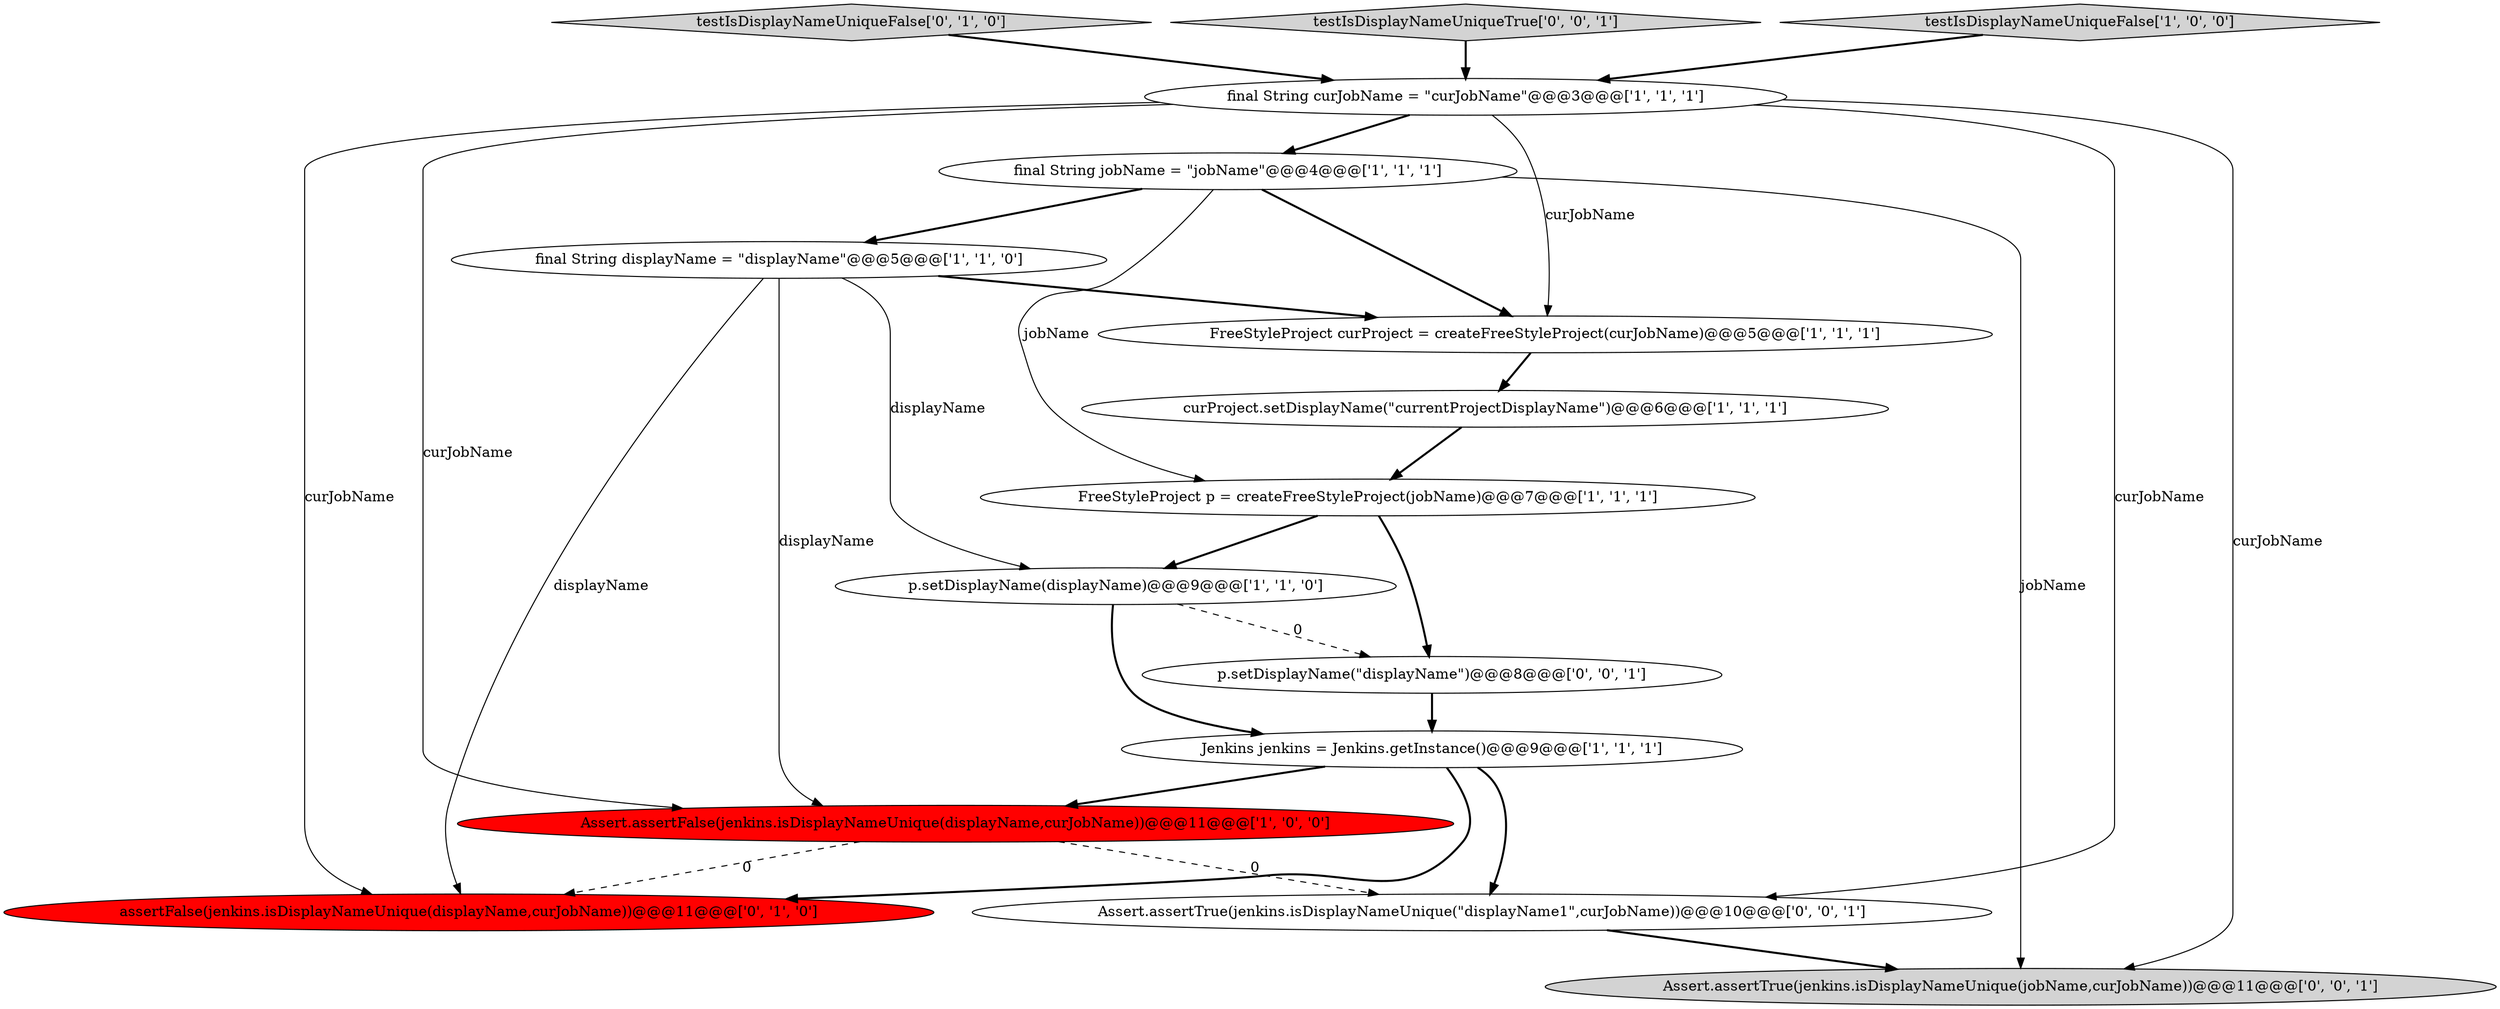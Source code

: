 digraph {
9 [style = filled, label = "final String jobName = \"jobName\"@@@4@@@['1', '1', '1']", fillcolor = white, shape = ellipse image = "AAA0AAABBB1BBB"];
2 [style = filled, label = "Jenkins jenkins = Jenkins.getInstance()@@@9@@@['1', '1', '1']", fillcolor = white, shape = ellipse image = "AAA0AAABBB1BBB"];
11 [style = filled, label = "testIsDisplayNameUniqueFalse['0', '1', '0']", fillcolor = lightgray, shape = diamond image = "AAA0AAABBB2BBB"];
10 [style = filled, label = "assertFalse(jenkins.isDisplayNameUnique(displayName,curJobName))@@@11@@@['0', '1', '0']", fillcolor = red, shape = ellipse image = "AAA1AAABBB2BBB"];
0 [style = filled, label = "FreeStyleProject p = createFreeStyleProject(jobName)@@@7@@@['1', '1', '1']", fillcolor = white, shape = ellipse image = "AAA0AAABBB1BBB"];
8 [style = filled, label = "Assert.assertFalse(jenkins.isDisplayNameUnique(displayName,curJobName))@@@11@@@['1', '0', '0']", fillcolor = red, shape = ellipse image = "AAA1AAABBB1BBB"];
5 [style = filled, label = "p.setDisplayName(displayName)@@@9@@@['1', '1', '0']", fillcolor = white, shape = ellipse image = "AAA0AAABBB1BBB"];
7 [style = filled, label = "curProject.setDisplayName(\"currentProjectDisplayName\")@@@6@@@['1', '1', '1']", fillcolor = white, shape = ellipse image = "AAA0AAABBB1BBB"];
15 [style = filled, label = "Assert.assertTrue(jenkins.isDisplayNameUnique(\"displayName1\",curJobName))@@@10@@@['0', '0', '1']", fillcolor = white, shape = ellipse image = "AAA0AAABBB3BBB"];
4 [style = filled, label = "final String curJobName = \"curJobName\"@@@3@@@['1', '1', '1']", fillcolor = white, shape = ellipse image = "AAA0AAABBB1BBB"];
6 [style = filled, label = "final String displayName = \"displayName\"@@@5@@@['1', '1', '0']", fillcolor = white, shape = ellipse image = "AAA0AAABBB1BBB"];
12 [style = filled, label = "p.setDisplayName(\"displayName\")@@@8@@@['0', '0', '1']", fillcolor = white, shape = ellipse image = "AAA0AAABBB3BBB"];
13 [style = filled, label = "Assert.assertTrue(jenkins.isDisplayNameUnique(jobName,curJobName))@@@11@@@['0', '0', '1']", fillcolor = lightgray, shape = ellipse image = "AAA0AAABBB3BBB"];
14 [style = filled, label = "testIsDisplayNameUniqueTrue['0', '0', '1']", fillcolor = lightgray, shape = diamond image = "AAA0AAABBB3BBB"];
3 [style = filled, label = "testIsDisplayNameUniqueFalse['1', '0', '0']", fillcolor = lightgray, shape = diamond image = "AAA0AAABBB1BBB"];
1 [style = filled, label = "FreeStyleProject curProject = createFreeStyleProject(curJobName)@@@5@@@['1', '1', '1']", fillcolor = white, shape = ellipse image = "AAA0AAABBB1BBB"];
4->9 [style = bold, label=""];
15->13 [style = bold, label=""];
5->12 [style = dashed, label="0"];
8->10 [style = dashed, label="0"];
0->12 [style = bold, label=""];
8->15 [style = dashed, label="0"];
11->4 [style = bold, label=""];
6->5 [style = solid, label="displayName"];
7->0 [style = bold, label=""];
6->10 [style = solid, label="displayName"];
2->10 [style = bold, label=""];
1->7 [style = bold, label=""];
3->4 [style = bold, label=""];
9->0 [style = solid, label="jobName"];
4->8 [style = solid, label="curJobName"];
9->6 [style = bold, label=""];
6->8 [style = solid, label="displayName"];
6->1 [style = bold, label=""];
5->2 [style = bold, label=""];
12->2 [style = bold, label=""];
4->1 [style = solid, label="curJobName"];
9->13 [style = solid, label="jobName"];
2->15 [style = bold, label=""];
4->13 [style = solid, label="curJobName"];
9->1 [style = bold, label=""];
4->15 [style = solid, label="curJobName"];
4->10 [style = solid, label="curJobName"];
2->8 [style = bold, label=""];
0->5 [style = bold, label=""];
14->4 [style = bold, label=""];
}
